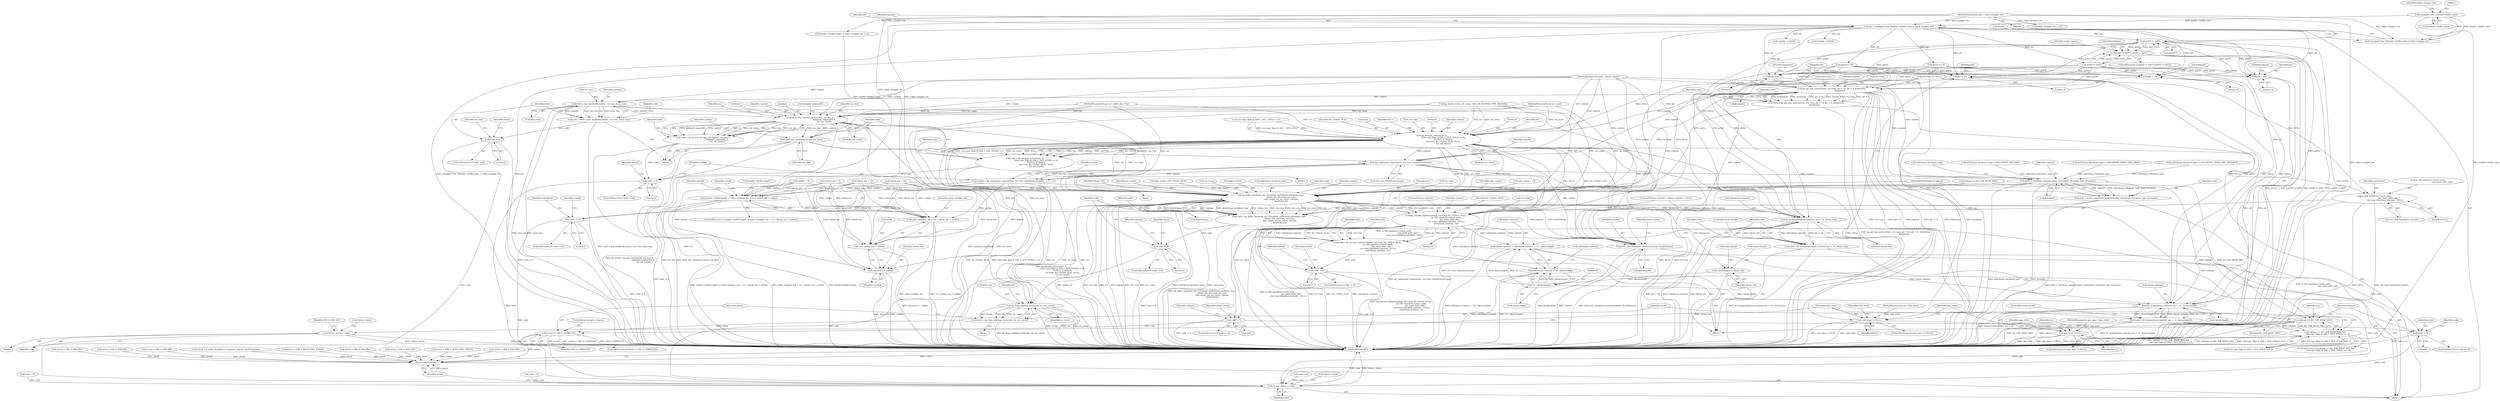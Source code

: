 digraph "0_krb5_e6ae703ae597d798e310368d52b8f38ee11c6a73_0@array" {
"1000271" [label="(Call,ptr[5] != 0xFF)"];
"1000229" [label="(Call,ptr = (unsigned char *)header->buffer.value + token_wrapper_len)"];
"1000232" [label="(Call,(unsigned char *)header->buffer.value)"];
"1000115" [label="(MethodParameterIn,size_t token_wrapper_len)"];
"1000265" [label="(Call,ptr[4] != 0xFF || ptr[5] != 0xFF)"];
"1000403" [label="(Call,kg_get_seq_num(context, ctx->seq, ptr + 14, ptr + 6, &direction,\n                          &seqnum))"];
"1000401" [label="(Call,code = kg_get_seq_num(context, ctx->seq, ptr + 14, ptr + 6, &direction,\n                          &seqnum))"];
"1000419" [label="(Call,code != 0)"];
"1000423" [label="(Call,*minor_status = code)"];
"1000848" [label="(Call,*minor_status = code)"];
"1000454" [label="(Call,krb5_k_key_keyblock(context, ctx->enc, &enc_key))"];
"1000452" [label="(Call,code = krb5_k_key_keyblock(context, ctx->enc, &enc_key))"];
"1000462" [label="(Call,code != 0)"];
"1000498" [label="(Call,kg_arcfour_docrypt_iov(context, enc_key, 0,\n                                              &bigend_seqnum[0], 4,\n                                              iov, iov_count))"];
"1000496" [label="(Call,code = kg_arcfour_docrypt_iov(context, enc_key, 0,\n                                              &bigend_seqnum[0], 4,\n                                              iov, iov_count))"];
"1000536" [label="(Call,code != 0)"];
"1000509" [label="(Call,krb5_free_keyblock(context, enc_key))"];
"1000546" [label="(Call,kg_confounder_size(context, ctx->enc->keyblock.enctype))"];
"1000544" [label="(Call,conflen = kg_confounder_size(context, ctx->enc->keyblock.enctype))"];
"1000556" [label="(Call,header->buffer.length != token_wrapper_len + 14 + cksum_len + conflen)"];
"1000562" [label="(Call,token_wrapper_len + 14 + cksum_len + conflen)"];
"1000564" [label="(Call,14 + cksum_len + conflen)"];
"1000566" [label="(Call,cksum_len + conflen)"];
"1000605" [label="(Call,krb5_c_checksum_length(context, md5cksum.checksum_type, &sumlen))"];
"1000603" [label="(Call,code = krb5_c_checksum_length(context, md5cksum.checksum_type, &sumlen))"];
"1000613" [label="(Call,code != 0)"];
"1000628" [label="(Call,kg_make_checksum_iov_v1(context, md5cksum.checksum_type,\n                                   cksum_len, ctx->seq, ctx->enc,\n                                   sign_usage, iov, iov_count, toktype,\n                                   &md5cksum))"];
"1000626" [label="(Call,code = kg_make_checksum_iov_v1(context, md5cksum.checksum_type,\n                                   cksum_len, ctx->seq, ctx->enc,\n                                   sign_usage, iov, iov_count, toktype,\n                                   &md5cksum))"];
"1000647" [label="(Call,code != 0)"];
"1000662" [label="(Call,kg_encrypt_inplace(context, ctx->seq, KG_USAGE_SEAL,\n                                  (g_OID_equal(ctx->mech_used,\n                                               gss_mech_krb5_old) ?\n                                   ctx->seq->keyblock.contents : NULL),\n                                  md5cksum.contents, 16))"];
"1000660" [label="(Call,code = kg_encrypt_inplace(context, ctx->seq, KG_USAGE_SEAL,\n                                  (g_OID_equal(ctx->mech_used,\n                                               gss_mech_krb5_old) ?\n                                   ctx->seq->keyblock.contents : NULL),\n                                  md5cksum.contents, 16))"];
"1000687" [label="(Call,code != 0)"];
"1000700" [label="(Call,cksum.contents = md5cksum.contents + 16 - cksum.length)"];
"1000715" [label="(Call,k5_bcmp(cksum.contents, ptr + 14, cksum.length))"];
"1000713" [label="(Call,code = k5_bcmp(cksum.contents, ptr + 14, cksum.length))"];
"1000749" [label="(Call,code != 0)"];
"1000704" [label="(Call,md5cksum.contents + 16 - cksum.length)"];
"1000844" [label="(Call,krb5_free_checksum_contents(context, &md5cksum))"];
"1000695" [label="(Call,cksum.length = cksum_len)"];
"1000708" [label="(Call,16 - cksum.length)"];
"1000730" [label="(Call,k5_bcmp(md5cksum.contents, ptr + 14, cksum_len))"];
"1000728" [label="(Call,code = k5_bcmp(md5cksum.contents, ptr + 14, cksum_len))"];
"1000762" [label="(Call,toktype == KG_TOK_WRAP_MSG)"];
"1000761" [label="(Call,toktype == KG_TOK_WRAP_MSG &&\n        (ctx->gss_flags & GSS_C_DCE_STYLE) == 0)"];
"1000775" [label="(Call,kg_fixup_padding_iov(&code, iov, iov_count))"];
"1000773" [label="(Call,retval = kg_fixup_padding_iov(&code, iov, iov_count))"];
"1000781" [label="(Call,retval != GSS_S_COMPLETE)"];
"1000852" [label="(Return,return retval;)"];
"1000516" [label="(Call,kg_decrypt_iov(context, 0,\n                                      ((ctx->gss_flags & GSS_C_DCE_STYLE) != 0),\n                                      0 /*EC*/, 0 /*RRC*/,\n                                      ctx->enc, KG_USAGE_SEAL, NULL,\n                                      iov, iov_count))"];
"1000514" [label="(Call,code = kg_decrypt_iov(context, 0,\n                                      ((ctx->gss_flags & GSS_C_DCE_STYLE) != 0),\n                                      0 /*EC*/, 0 /*RRC*/,\n                                      ctx->enc, KG_USAGE_SEAL, NULL,\n                                      iov, iov_count))"];
"1000668" [label="(Call,g_OID_equal(ctx->mech_used,\n                                               gss_mech_krb5_old) ?\n                                   ctx->seq->keyblock.contents : NULL)"];
"1000786" [label="(Call,conf_state != NULL)"];
"1000796" [label="(Call,qop_state != NULL)"];
"1000408" [label="(Call,ptr + 14)"];
"1000411" [label="(Call,ptr + 6)"];
"1000719" [label="(Call,ptr + 14)"];
"1000734" [label="(Call,ptr + 14)"];
"1000528" [label="(Call,ctx->enc)"];
"1000546" [label="(Call,kg_confounder_size(context, ctx->enc->keyblock.enctype))"];
"1000846" [label="(Call,&md5cksum)"];
"1000581" [label="(Call,md5cksum.checksum_type = CKSUMTYPE_RSA_MD5)"];
"1000696" [label="(Call,cksum.length)"];
"1000641" [label="(Identifier,iov)"];
"1000153" [label="(Call,md5cksum.contents = cksum.contents = NULL)"];
"1000756" [label="(Call,retval = GSS_S_BAD_SIG)"];
"1000797" [label="(Identifier,qop_state)"];
"1000612" [label="(ControlStructure,if (code != 0))"];
"1000517" [label="(Identifier,context)"];
"1000533" [label="(Identifier,iov)"];
"1000514" [label="(Call,code = kg_decrypt_iov(context, 0,\n                                      ((ctx->gss_flags & GSS_C_DCE_STYLE) != 0),\n                                      0 /*EC*/, 0 /*RRC*/,\n                                      ctx->enc, KG_USAGE_SEAL, NULL,\n                                      iov, iov_count))"];
"1000845" [label="(Identifier,context)"];
"1000765" [label="(Call,(ctx->gss_flags & GSS_C_DCE_STYLE) == 0)"];
"1000683" [label="(Identifier,md5cksum)"];
"1000519" [label="(Call,(ctx->gss_flags & GSS_C_DCE_STYLE) != 0)"];
"1000807" [label="(Identifier,ctx)"];
"1000409" [label="(Identifier,ptr)"];
"1000510" [label="(Identifier,context)"];
"1000419" [label="(Call,code != 0)"];
"1000768" [label="(Identifier,ctx)"];
"1000265" [label="(Call,ptr[4] != 0xFF || ptr[5] != 0xFF)"];
"1000637" [label="(Call,ctx->enc)"];
"1000795" [label="(ControlStructure,if (qop_state != NULL))"];
"1000851" [label="(Identifier,code)"];
"1000536" [label="(Call,code != 0)"];
"1000373" [label="(Call,cksum_len = 8)"];
"1000697" [label="(Identifier,cksum)"];
"1000844" [label="(Call,krb5_free_checksum_contents(context, &md5cksum))"];
"1000615" [label="(Literal,0)"];
"1000750" [label="(Identifier,code)"];
"1000507" [label="(Identifier,iov)"];
"1000610" [label="(Call,&sumlen)"];
"1000428" [label="(Identifier,GSS_S_BAD_SIG)"];
"1000119" [label="(Block,)"];
"1000740" [label="(Call,code = 0)"];
"1000640" [label="(Identifier,sign_usage)"];
"1000420" [label="(Identifier,code)"];
"1000511" [label="(Identifier,enc_key)"];
"1000445" [label="(Block,)"];
"1000613" [label="(Call,code != 0)"];
"1000527" [label="(Literal,0)"];
"1000497" [label="(Identifier,code)"];
"1000385" [label="(Call,cksum_len = 16)"];
"1000570" [label="(Call,retval = GSS_S_DEFECTIVE_TOKEN)"];
"1000424" [label="(Call,*minor_status)"];
"1000266" [label="(Call,ptr[4] != 0xFF)"];
"1000603" [label="(Call,code = krb5_c_checksum_length(context, md5cksum.checksum_type, &sumlen))"];
"1000699" [label="(Identifier,cksum_len)"];
"1000380" [label="(Call,sign_usage = 15)"];
"1000133" [label="(Call,conflen = 0)"];
"1000633" [label="(Identifier,cksum_len)"];
"1000213" [label="(Call,header->buffer.length < token_wrapper_len + 22)"];
"1000708" [label="(Call,16 - cksum.length)"];
"1000642" [label="(Identifier,iov_count)"];
"1000426" [label="(Identifier,code)"];
"1000853" [label="(Identifier,retval)"];
"1000783" [label="(Identifier,GSS_S_COMPLETE)"];
"1000656" [label="(Identifier,signalg)"];
"1000239" [label="(Identifier,token_wrapper_len)"];
"1000461" [label="(ControlStructure,if (code != 0))"];
"1000555" [label="(ControlStructure,if (header->buffer.length != token_wrapper_len + 14 + cksum_len + conflen))"];
"1000749" [label="(Call,code != 0)"];
"1000567" [label="(Identifier,cksum_len)"];
"1000686" [label="(ControlStructure,if (code != 0))"];
"1000498" [label="(Call,kg_arcfour_docrypt_iov(context, enc_key, 0,\n                                              &bigend_seqnum[0], 4,\n                                              iov, iov_count))"];
"1000141" [label="(Call,sign_usage = KG_USAGE_SIGN)"];
"1000537" [label="(Identifier,code)"];
"1000772" [label="(Block,)"];
"1000651" [label="(Call,retval = GSS_S_FAILURE)"];
"1000779" [label="(Identifier,iov_count)"];
"1000453" [label="(Identifier,code)"];
"1000414" [label="(Call,&direction)"];
"1000219" [label="(Call,token_wrapper_len + 22)"];
"1000463" [label="(Identifier,code)"];
"1000431" [label="(Identifier,toktype)"];
"1000562" [label="(Call,token_wrapper_len + 14 + cksum_len + conflen)"];
"1000710" [label="(Call,cksum.length)"];
"1000626" [label="(Call,code = kg_make_checksum_iov_v1(context, md5cksum.checksum_type,\n                                   cksum_len, ctx->seq, ctx->enc,\n                                   sign_usage, iov, iov_count, toktype,\n                                   &md5cksum))"];
"1000623" [label="(Identifier,md5cksum)"];
"1000430" [label="(Call,toktype == KG_TOK_WRAP_MSG)"];
"1000617" [label="(Call,retval = GSS_S_FAILURE)"];
"1000723" [label="(Identifier,cksum)"];
"1000649" [label="(Literal,0)"];
"1000691" [label="(Call,retval = GSS_S_FAILURE)"];
"1000456" [label="(Call,ctx->enc)"];
"1000784" [label="(ControlStructure,goto cleanup;)"];
"1000762" [label="(Call,toktype == KG_TOK_WRAP_MSG)"];
"1000404" [label="(Identifier,context)"];
"1000422" [label="(Block,)"];
"1000402" [label="(Identifier,code)"];
"1000606" [label="(Identifier,context)"];
"1000540" [label="(Call,retval = GSS_S_FAILURE)"];
"1000544" [label="(Call,conflen = kg_confounder_size(context, ctx->enc->keyblock.enctype))"];
"1000754" [label="(Identifier,code)"];
"1000421" [label="(Literal,0)"];
"1000688" [label="(Identifier,code)"];
"1000565" [label="(Literal,14)"];
"1000833" [label="(Call,retval = g_order_check(&ctx->seqstate, (gssint_uint64)seqnum))"];
"1000674" [label="(Call,ctx->seq->keyblock.contents)"];
"1000415" [label="(Identifier,direction)"];
"1000423" [label="(Call,*minor_status = code)"];
"1000541" [label="(Identifier,retval)"];
"1000830" [label="(Call,code = 0)"];
"1000459" [label="(Call,&enc_key)"];
"1000467" [label="(Identifier,retval)"];
"1000264" [label="(ControlStructure,if (ptr[4] != 0xFF || ptr[5] != 0xFF))"];
"1000548" [label="(Call,ctx->enc->keyblock.enctype)"];
"1000667" [label="(Identifier,KG_USAGE_SEAL)"];
"1000408" [label="(Call,ptr + 14)"];
"1000545" [label="(Identifier,conflen)"];
"1000563" [label="(Identifier,token_wrapper_len)"];
"1000501" [label="(Literal,0)"];
"1000403" [label="(Call,kg_get_seq_num(context, ctx->seq, ptr + 14, ptr + 6, &direction,\n                          &seqnum))"];
"1000646" [label="(ControlStructure,if (code != 0))"];
"1000652" [label="(Identifier,retval)"];
"1000700" [label="(Call,cksum.contents = md5cksum.contents + 16 - cksum.length)"];
"1000416" [label="(Call,&seqnum)"];
"1000761" [label="(Call,toktype == KG_TOK_WRAP_MSG &&\n        (ctx->gss_flags & GSS_C_DCE_STYLE) == 0)"];
"1000531" [label="(Identifier,KG_USAGE_SEAL)"];
"1000662" [label="(Call,kg_encrypt_inplace(context, ctx->seq, KG_USAGE_SEAL,\n                                  (g_OID_equal(ctx->mech_used,\n                                               gss_mech_krb5_old) ?\n                                   ctx->seq->keyblock.contents : NULL),\n                                  md5cksum.contents, 16))"];
"1000425" [label="(Identifier,minor_status)"];
"1000499" [label="(Identifier,context)"];
"1000230" [label="(Identifier,ptr)"];
"1000787" [label="(Identifier,conf_state)"];
"1000605" [label="(Call,krb5_c_checksum_length(context, md5cksum.checksum_type, &sumlen))"];
"1000721" [label="(Literal,14)"];
"1000247" [label="(Call,ptr[1] << 8)"];
"1000634" [label="(Call,ctx->seq)"];
"1000664" [label="(Call,ctx->seq)"];
"1000174" [label="(Call,kg_locate_iov(iov, iov_count, GSS_IOV_BUFFER_TYPE_TRAILER))"];
"1000568" [label="(Identifier,conflen)"];
"1000628" [label="(Call,kg_make_checksum_iov_v1(context, md5cksum.checksum_type,\n                                   cksum_len, ctx->seq, ctx->enc,\n                                   sign_usage, iov, iov_count, toktype,\n                                   &md5cksum))"];
"1000689" [label="(Literal,0)"];
"1000714" [label="(Identifier,code)"];
"1000720" [label="(Identifier,ptr)"];
"1000669" [label="(Call,g_OID_equal(ctx->mech_used,\n                                               gss_mech_krb5_old))"];
"1000496" [label="(Call,code = kg_arcfour_docrypt_iov(context, enc_key, 0,\n                                              &bigend_seqnum[0], 4,\n                                              iov, iov_count))"];
"1000538" [label="(Literal,0)"];
"1000685" [label="(Literal,16)"];
"1000234" [label="(Call,header->buffer.value)"];
"1000850" [label="(Identifier,minor_status)"];
"1000614" [label="(Identifier,code)"];
"1000735" [label="(Identifier,ptr)"];
"1000753" [label="(Call,code = 0)"];
"1000774" [label="(Identifier,retval)"];
"1000534" [label="(Identifier,iov_count)"];
"1000595" [label="(Call,md5cksum.checksum_type = CKSUMTYPE_HMAC_SHA1_DES3)"];
"1000786" [label="(Call,conf_state != NULL)"];
"1000412" [label="(Identifier,ptr)"];
"1000532" [label="(Identifier,NULL)"];
"1000279" [label="(Identifier,minor_status)"];
"1000722" [label="(Call,cksum.length)"];
"1000782" [label="(Identifier,retval)"];
"1000854" [label="(MethodReturn,RET)"];
"1000715" [label="(Call,k5_bcmp(cksum.contents, ptr + 14, cksum.length))"];
"1000557" [label="(Call,header->buffer.length)"];
"1000629" [label="(Identifier,context)"];
"1000433" [label="(Block,)"];
"1000513" [label="(Block,)"];
"1000695" [label="(Call,cksum.length = cksum_len)"];
"1000241" [label="(Identifier,signalg)"];
"1000454" [label="(Call,krb5_k_key_keyblock(context, ctx->enc, &enc_key))"];
"1000410" [label="(Literal,14)"];
"1000240" [label="(Call,signalg  = ptr[0])"];
"1000738" [label="(ControlStructure,break;)"];
"1000401" [label="(Call,code = kg_get_seq_num(context, ctx->seq, ptr + 14, ptr + 6, &direction,\n                          &seqnum))"];
"1000405" [label="(Call,ctx->seq)"];
"1000110" [label="(MethodParameterIn,krb5_context context)"];
"1000791" [label="(Identifier,conf_state)"];
"1000588" [label="(Call,md5cksum.checksum_type = CKSUMTYPE_HMAC_MD5_ARCFOUR)"];
"1000764" [label="(Identifier,KG_TOK_WRAP_MSG)"];
"1000607" [label="(Call,md5cksum.checksum_type)"];
"1000113" [label="(MethodParameterIn,gss_iov_buffer_desc *iov)"];
"1000231" [label="(Call,(unsigned char *)header->buffer.value + token_wrapper_len)"];
"1000117" [label="(MethodParameterIn,gss_qop_t *qop_state)"];
"1000508" [label="(Identifier,iov_count)"];
"1000630" [label="(Call,md5cksum.checksum_type)"];
"1000455" [label="(Identifier,context)"];
"1000849" [label="(Call,*minor_status)"];
"1000115" [label="(MethodParameterIn,size_t token_wrapper_len)"];
"1000682" [label="(Call,md5cksum.contents)"];
"1000473" [label="(Identifier,enc_key)"];
"1000725" [label="(ControlStructure,break;)"];
"1000663" [label="(Identifier,context)"];
"1000566" [label="(Call,cksum_len + conflen)"];
"1000575" [label="(Identifier,signalg)"];
"1000526" [label="(Literal,0)"];
"1000748" [label="(ControlStructure,if (code != 0))"];
"1000713" [label="(Call,code = k5_bcmp(cksum.contents, ptr + 14, cksum.length))"];
"1000418" [label="(ControlStructure,if (code != 0))"];
"1000692" [label="(Identifier,retval)"];
"1000547" [label="(Identifier,context)"];
"1000729" [label="(Identifier,code)"];
"1000232" [label="(Call,(unsigned char *)header->buffer.value)"];
"1000660" [label="(Call,code = kg_encrypt_inplace(context, ctx->seq, KG_USAGE_SEAL,\n                                  (g_OID_equal(ctx->mech_used,\n                                               gss_mech_krb5_old) ?\n                                   ctx->seq->keyblock.contents : NULL),\n                                  md5cksum.contents, 16))"];
"1000730" [label="(Call,k5_bcmp(md5cksum.contents, ptr + 14, cksum_len))"];
"1000781" [label="(Call,retval != GSS_S_COMPLETE)"];
"1000763" [label="(Identifier,toktype)"];
"1000556" [label="(Call,header->buffer.length != token_wrapper_len + 14 + cksum_len + conflen)"];
"1000743" [label="(Call,retval = GSS_S_DEFECTIVE_TOKEN)"];
"1000535" [label="(ControlStructure,if (code != 0))"];
"1000701" [label="(Call,cksum.contents)"];
"1000275" [label="(Literal,0xFF)"];
"1000681" [label="(Identifier,NULL)"];
"1000229" [label="(Call,ptr = (unsigned char *)header->buffer.value + token_wrapper_len)"];
"1000506" [label="(Literal,4)"];
"1000286" [label="(Identifier,toktype)"];
"1000413" [label="(Literal,6)"];
"1000559" [label="(Identifier,header)"];
"1000716" [label="(Call,cksum.contents)"];
"1000627" [label="(Identifier,code)"];
"1000618" [label="(Identifier,retval)"];
"1000760" [label="(ControlStructure,if (toktype == KG_TOK_WRAP_MSG &&\n        (ctx->gss_flags & GSS_C_DCE_STYLE) == 0))"];
"1000773" [label="(Call,retval = kg_fixup_padding_iov(&code, iov, iov_count))"];
"1000657" [label="(Block,)"];
"1000798" [label="(Identifier,NULL)"];
"1000776" [label="(Call,&code)"];
"1000734" [label="(Call,ptr + 14)"];
"1000516" [label="(Call,kg_decrypt_iov(context, 0,\n                                      ((ctx->gss_flags & GSS_C_DCE_STYLE) != 0),\n                                      0 /*EC*/, 0 /*RRC*/,\n                                      ctx->enc, KG_USAGE_SEAL, NULL,\n                                      iov, iov_count))"];
"1000272" [label="(Call,ptr[5])"];
"1000271" [label="(Call,ptr[5] != 0xFF)"];
"1000462" [label="(Call,code != 0)"];
"1000647" [label="(Call,code != 0)"];
"1000114" [label="(MethodParameterIn,int iov_count)"];
"1000644" [label="(Call,&md5cksum)"];
"1000390" [label="(Call,cksum_len = 20)"];
"1000702" [label="(Identifier,cksum)"];
"1000796" [label="(Call,qop_state != NULL)"];
"1000852" [label="(Return,return retval;)"];
"1000719" [label="(Call,ptr + 14)"];
"1000200" [label="(Call,ctx->seq == NULL)"];
"1000643" [label="(Identifier,toktype)"];
"1000737" [label="(Identifier,cksum_len)"];
"1000661" [label="(Identifier,code)"];
"1000731" [label="(Call,md5cksum.contents)"];
"1000736" [label="(Literal,14)"];
"1000464" [label="(Literal,0)"];
"1000778" [label="(Identifier,iov)"];
"1000785" [label="(ControlStructure,if (conf_state != NULL))"];
"1000751" [label="(Literal,0)"];
"1000775" [label="(Call,kg_fixup_padding_iov(&code, iov, iov_count))"];
"1000704" [label="(Call,md5cksum.contents + 16 - cksum.length)"];
"1000466" [label="(Call,retval = GSS_S_FAILURE)"];
"1000705" [label="(Call,md5cksum.contents)"];
"1000502" [label="(Call,&bigend_seqnum[0])"];
"1000259" [label="(Call,ptr[3] << 8)"];
"1000411" [label="(Call,ptr + 6)"];
"1000452" [label="(Call,code = krb5_k_key_keyblock(context, ctx->enc, &enc_key))"];
"1000252" [label="(Call,sealalg  = ptr[2])"];
"1000728" [label="(Call,code = k5_bcmp(md5cksum.contents, ptr + 14, cksum_len))"];
"1000668" [label="(Call,g_OID_equal(ctx->mech_used,\n                                               gss_mech_krb5_old) ?\n                                   ctx->seq->keyblock.contents : NULL)"];
"1000709" [label="(Literal,16)"];
"1000518" [label="(Literal,0)"];
"1000509" [label="(Call,krb5_free_keyblock(context, enc_key))"];
"1000848" [label="(Call,*minor_status = code)"];
"1000648" [label="(Identifier,code)"];
"1000788" [label="(Identifier,NULL)"];
"1000604" [label="(Identifier,code)"];
"1000564" [label="(Call,14 + cksum_len + conflen)"];
"1000116" [label="(MethodParameterIn,int *conf_state)"];
"1000687" [label="(Call,code != 0)"];
"1000515" [label="(Identifier,code)"];
"1000801" [label="(Identifier,qop_state)"];
"1000571" [label="(Identifier,retval)"];
"1000500" [label="(Identifier,enc_key)"];
"1000118" [label="(MethodParameterIn,int toktype)"];
"1000780" [label="(ControlStructure,if (retval != GSS_S_COMPLETE))"];
"1000271" -> "1000265"  [label="AST: "];
"1000271" -> "1000275"  [label="CFG: "];
"1000272" -> "1000271"  [label="AST: "];
"1000275" -> "1000271"  [label="AST: "];
"1000265" -> "1000271"  [label="CFG: "];
"1000271" -> "1000854"  [label="DDG: ptr[5]"];
"1000271" -> "1000265"  [label="DDG: ptr[5]"];
"1000271" -> "1000265"  [label="DDG: 0xFF"];
"1000229" -> "1000271"  [label="DDG: ptr"];
"1000271" -> "1000403"  [label="DDG: ptr[5]"];
"1000271" -> "1000408"  [label="DDG: ptr[5]"];
"1000271" -> "1000411"  [label="DDG: ptr[5]"];
"1000271" -> "1000715"  [label="DDG: ptr[5]"];
"1000271" -> "1000719"  [label="DDG: ptr[5]"];
"1000271" -> "1000730"  [label="DDG: ptr[5]"];
"1000271" -> "1000734"  [label="DDG: ptr[5]"];
"1000229" -> "1000119"  [label="AST: "];
"1000229" -> "1000231"  [label="CFG: "];
"1000230" -> "1000229"  [label="AST: "];
"1000231" -> "1000229"  [label="AST: "];
"1000241" -> "1000229"  [label="CFG: "];
"1000229" -> "1000854"  [label="DDG: (unsigned char *)header->buffer.value + token_wrapper_len"];
"1000229" -> "1000854"  [label="DDG: ptr"];
"1000232" -> "1000229"  [label="DDG: header->buffer.value"];
"1000115" -> "1000229"  [label="DDG: token_wrapper_len"];
"1000229" -> "1000240"  [label="DDG: ptr"];
"1000229" -> "1000247"  [label="DDG: ptr"];
"1000229" -> "1000252"  [label="DDG: ptr"];
"1000229" -> "1000259"  [label="DDG: ptr"];
"1000229" -> "1000266"  [label="DDG: ptr"];
"1000229" -> "1000403"  [label="DDG: ptr"];
"1000229" -> "1000408"  [label="DDG: ptr"];
"1000229" -> "1000411"  [label="DDG: ptr"];
"1000229" -> "1000715"  [label="DDG: ptr"];
"1000229" -> "1000719"  [label="DDG: ptr"];
"1000229" -> "1000730"  [label="DDG: ptr"];
"1000229" -> "1000734"  [label="DDG: ptr"];
"1000232" -> "1000231"  [label="AST: "];
"1000232" -> "1000234"  [label="CFG: "];
"1000233" -> "1000232"  [label="AST: "];
"1000234" -> "1000232"  [label="AST: "];
"1000239" -> "1000232"  [label="CFG: "];
"1000232" -> "1000854"  [label="DDG: header->buffer.value"];
"1000232" -> "1000231"  [label="DDG: header->buffer.value"];
"1000115" -> "1000109"  [label="AST: "];
"1000115" -> "1000854"  [label="DDG: token_wrapper_len"];
"1000115" -> "1000213"  [label="DDG: token_wrapper_len"];
"1000115" -> "1000219"  [label="DDG: token_wrapper_len"];
"1000115" -> "1000231"  [label="DDG: token_wrapper_len"];
"1000115" -> "1000556"  [label="DDG: token_wrapper_len"];
"1000115" -> "1000562"  [label="DDG: token_wrapper_len"];
"1000265" -> "1000264"  [label="AST: "];
"1000265" -> "1000266"  [label="CFG: "];
"1000266" -> "1000265"  [label="AST: "];
"1000279" -> "1000265"  [label="CFG: "];
"1000286" -> "1000265"  [label="CFG: "];
"1000265" -> "1000854"  [label="DDG: ptr[4] != 0xFF || ptr[5] != 0xFF"];
"1000265" -> "1000854"  [label="DDG: ptr[4] != 0xFF"];
"1000265" -> "1000854"  [label="DDG: ptr[5] != 0xFF"];
"1000266" -> "1000265"  [label="DDG: ptr[4]"];
"1000266" -> "1000265"  [label="DDG: 0xFF"];
"1000403" -> "1000401"  [label="AST: "];
"1000403" -> "1000416"  [label="CFG: "];
"1000404" -> "1000403"  [label="AST: "];
"1000405" -> "1000403"  [label="AST: "];
"1000408" -> "1000403"  [label="AST: "];
"1000411" -> "1000403"  [label="AST: "];
"1000414" -> "1000403"  [label="AST: "];
"1000416" -> "1000403"  [label="AST: "];
"1000401" -> "1000403"  [label="CFG: "];
"1000403" -> "1000854"  [label="DDG: ctx->seq"];
"1000403" -> "1000854"  [label="DDG: ptr + 6"];
"1000403" -> "1000854"  [label="DDG: context"];
"1000403" -> "1000854"  [label="DDG: ptr + 14"];
"1000403" -> "1000854"  [label="DDG: &direction"];
"1000403" -> "1000854"  [label="DDG: &seqnum"];
"1000403" -> "1000401"  [label="DDG: &direction"];
"1000403" -> "1000401"  [label="DDG: &seqnum"];
"1000403" -> "1000401"  [label="DDG: ptr + 14"];
"1000403" -> "1000401"  [label="DDG: context"];
"1000403" -> "1000401"  [label="DDG: ctx->seq"];
"1000403" -> "1000401"  [label="DDG: ptr + 6"];
"1000110" -> "1000403"  [label="DDG: context"];
"1000200" -> "1000403"  [label="DDG: ctx->seq"];
"1000247" -> "1000403"  [label="DDG: ptr[1]"];
"1000259" -> "1000403"  [label="DDG: ptr[3]"];
"1000266" -> "1000403"  [label="DDG: ptr[4]"];
"1000403" -> "1000454"  [label="DDG: context"];
"1000403" -> "1000516"  [label="DDG: context"];
"1000403" -> "1000546"  [label="DDG: context"];
"1000403" -> "1000605"  [label="DDG: context"];
"1000403" -> "1000628"  [label="DDG: ctx->seq"];
"1000403" -> "1000844"  [label="DDG: context"];
"1000401" -> "1000119"  [label="AST: "];
"1000402" -> "1000401"  [label="AST: "];
"1000420" -> "1000401"  [label="CFG: "];
"1000401" -> "1000854"  [label="DDG: kg_get_seq_num(context, ctx->seq, ptr + 14, ptr + 6, &direction,\n                          &seqnum)"];
"1000401" -> "1000419"  [label="DDG: code"];
"1000419" -> "1000418"  [label="AST: "];
"1000419" -> "1000421"  [label="CFG: "];
"1000420" -> "1000419"  [label="AST: "];
"1000421" -> "1000419"  [label="AST: "];
"1000425" -> "1000419"  [label="CFG: "];
"1000431" -> "1000419"  [label="CFG: "];
"1000419" -> "1000854"  [label="DDG: code != 0"];
"1000419" -> "1000423"  [label="DDG: code"];
"1000419" -> "1000848"  [label="DDG: code"];
"1000423" -> "1000422"  [label="AST: "];
"1000423" -> "1000426"  [label="CFG: "];
"1000424" -> "1000423"  [label="AST: "];
"1000426" -> "1000423"  [label="AST: "];
"1000428" -> "1000423"  [label="CFG: "];
"1000423" -> "1000854"  [label="DDG: code"];
"1000423" -> "1000854"  [label="DDG: *minor_status"];
"1000848" -> "1000119"  [label="AST: "];
"1000848" -> "1000851"  [label="CFG: "];
"1000849" -> "1000848"  [label="AST: "];
"1000851" -> "1000848"  [label="AST: "];
"1000853" -> "1000848"  [label="CFG: "];
"1000848" -> "1000854"  [label="DDG: code"];
"1000848" -> "1000854"  [label="DDG: *minor_status"];
"1000613" -> "1000848"  [label="DDG: code"];
"1000753" -> "1000848"  [label="DDG: code"];
"1000462" -> "1000848"  [label="DDG: code"];
"1000749" -> "1000848"  [label="DDG: code"];
"1000647" -> "1000848"  [label="DDG: code"];
"1000740" -> "1000848"  [label="DDG: code"];
"1000687" -> "1000848"  [label="DDG: code"];
"1000536" -> "1000848"  [label="DDG: code"];
"1000830" -> "1000848"  [label="DDG: code"];
"1000454" -> "1000452"  [label="AST: "];
"1000454" -> "1000459"  [label="CFG: "];
"1000455" -> "1000454"  [label="AST: "];
"1000456" -> "1000454"  [label="AST: "];
"1000459" -> "1000454"  [label="AST: "];
"1000452" -> "1000454"  [label="CFG: "];
"1000454" -> "1000854"  [label="DDG: &enc_key"];
"1000454" -> "1000854"  [label="DDG: ctx->enc"];
"1000454" -> "1000452"  [label="DDG: context"];
"1000454" -> "1000452"  [label="DDG: ctx->enc"];
"1000454" -> "1000452"  [label="DDG: &enc_key"];
"1000110" -> "1000454"  [label="DDG: context"];
"1000454" -> "1000498"  [label="DDG: context"];
"1000454" -> "1000628"  [label="DDG: ctx->enc"];
"1000454" -> "1000844"  [label="DDG: context"];
"1000452" -> "1000445"  [label="AST: "];
"1000453" -> "1000452"  [label="AST: "];
"1000463" -> "1000452"  [label="CFG: "];
"1000452" -> "1000854"  [label="DDG: krb5_k_key_keyblock(context, ctx->enc, &enc_key)"];
"1000452" -> "1000462"  [label="DDG: code"];
"1000462" -> "1000461"  [label="AST: "];
"1000462" -> "1000464"  [label="CFG: "];
"1000463" -> "1000462"  [label="AST: "];
"1000464" -> "1000462"  [label="AST: "];
"1000467" -> "1000462"  [label="CFG: "];
"1000473" -> "1000462"  [label="CFG: "];
"1000462" -> "1000854"  [label="DDG: code != 0"];
"1000498" -> "1000496"  [label="AST: "];
"1000498" -> "1000508"  [label="CFG: "];
"1000499" -> "1000498"  [label="AST: "];
"1000500" -> "1000498"  [label="AST: "];
"1000501" -> "1000498"  [label="AST: "];
"1000502" -> "1000498"  [label="AST: "];
"1000506" -> "1000498"  [label="AST: "];
"1000507" -> "1000498"  [label="AST: "];
"1000508" -> "1000498"  [label="AST: "];
"1000496" -> "1000498"  [label="CFG: "];
"1000498" -> "1000854"  [label="DDG: iov"];
"1000498" -> "1000854"  [label="DDG: &bigend_seqnum[0]"];
"1000498" -> "1000854"  [label="DDG: iov_count"];
"1000498" -> "1000496"  [label="DDG: &bigend_seqnum[0]"];
"1000498" -> "1000496"  [label="DDG: context"];
"1000498" -> "1000496"  [label="DDG: 4"];
"1000498" -> "1000496"  [label="DDG: iov_count"];
"1000498" -> "1000496"  [label="DDG: 0"];
"1000498" -> "1000496"  [label="DDG: iov"];
"1000498" -> "1000496"  [label="DDG: enc_key"];
"1000110" -> "1000498"  [label="DDG: context"];
"1000174" -> "1000498"  [label="DDG: iov"];
"1000174" -> "1000498"  [label="DDG: iov_count"];
"1000113" -> "1000498"  [label="DDG: iov"];
"1000114" -> "1000498"  [label="DDG: iov_count"];
"1000498" -> "1000509"  [label="DDG: context"];
"1000498" -> "1000509"  [label="DDG: enc_key"];
"1000498" -> "1000628"  [label="DDG: iov"];
"1000498" -> "1000628"  [label="DDG: iov_count"];
"1000496" -> "1000445"  [label="AST: "];
"1000497" -> "1000496"  [label="AST: "];
"1000510" -> "1000496"  [label="CFG: "];
"1000496" -> "1000854"  [label="DDG: kg_arcfour_docrypt_iov(context, enc_key, 0,\n                                              &bigend_seqnum[0], 4,\n                                              iov, iov_count)"];
"1000496" -> "1000536"  [label="DDG: code"];
"1000536" -> "1000535"  [label="AST: "];
"1000536" -> "1000538"  [label="CFG: "];
"1000537" -> "1000536"  [label="AST: "];
"1000538" -> "1000536"  [label="AST: "];
"1000541" -> "1000536"  [label="CFG: "];
"1000545" -> "1000536"  [label="CFG: "];
"1000536" -> "1000854"  [label="DDG: code != 0"];
"1000514" -> "1000536"  [label="DDG: code"];
"1000509" -> "1000445"  [label="AST: "];
"1000509" -> "1000511"  [label="CFG: "];
"1000510" -> "1000509"  [label="AST: "];
"1000511" -> "1000509"  [label="AST: "];
"1000537" -> "1000509"  [label="CFG: "];
"1000509" -> "1000854"  [label="DDG: krb5_free_keyblock(context, enc_key)"];
"1000509" -> "1000854"  [label="DDG: enc_key"];
"1000110" -> "1000509"  [label="DDG: context"];
"1000509" -> "1000546"  [label="DDG: context"];
"1000509" -> "1000844"  [label="DDG: context"];
"1000546" -> "1000544"  [label="AST: "];
"1000546" -> "1000548"  [label="CFG: "];
"1000547" -> "1000546"  [label="AST: "];
"1000548" -> "1000546"  [label="AST: "];
"1000544" -> "1000546"  [label="CFG: "];
"1000546" -> "1000854"  [label="DDG: ctx->enc->keyblock.enctype"];
"1000546" -> "1000544"  [label="DDG: context"];
"1000546" -> "1000544"  [label="DDG: ctx->enc->keyblock.enctype"];
"1000516" -> "1000546"  [label="DDG: context"];
"1000110" -> "1000546"  [label="DDG: context"];
"1000546" -> "1000605"  [label="DDG: context"];
"1000546" -> "1000844"  [label="DDG: context"];
"1000544" -> "1000433"  [label="AST: "];
"1000545" -> "1000544"  [label="AST: "];
"1000559" -> "1000544"  [label="CFG: "];
"1000544" -> "1000854"  [label="DDG: kg_confounder_size(context, ctx->enc->keyblock.enctype)"];
"1000544" -> "1000556"  [label="DDG: conflen"];
"1000544" -> "1000562"  [label="DDG: conflen"];
"1000544" -> "1000564"  [label="DDG: conflen"];
"1000544" -> "1000566"  [label="DDG: conflen"];
"1000556" -> "1000555"  [label="AST: "];
"1000556" -> "1000562"  [label="CFG: "];
"1000557" -> "1000556"  [label="AST: "];
"1000562" -> "1000556"  [label="AST: "];
"1000571" -> "1000556"  [label="CFG: "];
"1000575" -> "1000556"  [label="CFG: "];
"1000556" -> "1000854"  [label="DDG: token_wrapper_len + 14 + cksum_len + conflen"];
"1000556" -> "1000854"  [label="DDG: header->buffer.length"];
"1000556" -> "1000854"  [label="DDG: header->buffer.length != token_wrapper_len + 14 + cksum_len + conflen"];
"1000213" -> "1000556"  [label="DDG: header->buffer.length"];
"1000390" -> "1000556"  [label="DDG: cksum_len"];
"1000385" -> "1000556"  [label="DDG: cksum_len"];
"1000373" -> "1000556"  [label="DDG: cksum_len"];
"1000133" -> "1000556"  [label="DDG: conflen"];
"1000562" -> "1000564"  [label="CFG: "];
"1000563" -> "1000562"  [label="AST: "];
"1000564" -> "1000562"  [label="AST: "];
"1000562" -> "1000854"  [label="DDG: token_wrapper_len"];
"1000562" -> "1000854"  [label="DDG: 14 + cksum_len + conflen"];
"1000390" -> "1000562"  [label="DDG: cksum_len"];
"1000385" -> "1000562"  [label="DDG: cksum_len"];
"1000373" -> "1000562"  [label="DDG: cksum_len"];
"1000133" -> "1000562"  [label="DDG: conflen"];
"1000564" -> "1000566"  [label="CFG: "];
"1000565" -> "1000564"  [label="AST: "];
"1000566" -> "1000564"  [label="AST: "];
"1000564" -> "1000854"  [label="DDG: cksum_len + conflen"];
"1000390" -> "1000564"  [label="DDG: cksum_len"];
"1000385" -> "1000564"  [label="DDG: cksum_len"];
"1000373" -> "1000564"  [label="DDG: cksum_len"];
"1000133" -> "1000564"  [label="DDG: conflen"];
"1000566" -> "1000568"  [label="CFG: "];
"1000567" -> "1000566"  [label="AST: "];
"1000568" -> "1000566"  [label="AST: "];
"1000566" -> "1000854"  [label="DDG: conflen"];
"1000566" -> "1000854"  [label="DDG: cksum_len"];
"1000390" -> "1000566"  [label="DDG: cksum_len"];
"1000385" -> "1000566"  [label="DDG: cksum_len"];
"1000373" -> "1000566"  [label="DDG: cksum_len"];
"1000133" -> "1000566"  [label="DDG: conflen"];
"1000605" -> "1000603"  [label="AST: "];
"1000605" -> "1000610"  [label="CFG: "];
"1000606" -> "1000605"  [label="AST: "];
"1000607" -> "1000605"  [label="AST: "];
"1000610" -> "1000605"  [label="AST: "];
"1000603" -> "1000605"  [label="CFG: "];
"1000605" -> "1000854"  [label="DDG: md5cksum.checksum_type"];
"1000605" -> "1000854"  [label="DDG: &sumlen"];
"1000605" -> "1000603"  [label="DDG: context"];
"1000605" -> "1000603"  [label="DDG: md5cksum.checksum_type"];
"1000605" -> "1000603"  [label="DDG: &sumlen"];
"1000110" -> "1000605"  [label="DDG: context"];
"1000588" -> "1000605"  [label="DDG: md5cksum.checksum_type"];
"1000595" -> "1000605"  [label="DDG: md5cksum.checksum_type"];
"1000581" -> "1000605"  [label="DDG: md5cksum.checksum_type"];
"1000605" -> "1000628"  [label="DDG: context"];
"1000605" -> "1000628"  [label="DDG: md5cksum.checksum_type"];
"1000605" -> "1000844"  [label="DDG: context"];
"1000603" -> "1000119"  [label="AST: "];
"1000604" -> "1000603"  [label="AST: "];
"1000614" -> "1000603"  [label="CFG: "];
"1000603" -> "1000854"  [label="DDG: krb5_c_checksum_length(context, md5cksum.checksum_type, &sumlen)"];
"1000603" -> "1000613"  [label="DDG: code"];
"1000613" -> "1000612"  [label="AST: "];
"1000613" -> "1000615"  [label="CFG: "];
"1000614" -> "1000613"  [label="AST: "];
"1000615" -> "1000613"  [label="AST: "];
"1000618" -> "1000613"  [label="CFG: "];
"1000623" -> "1000613"  [label="CFG: "];
"1000613" -> "1000854"  [label="DDG: code != 0"];
"1000628" -> "1000626"  [label="AST: "];
"1000628" -> "1000644"  [label="CFG: "];
"1000629" -> "1000628"  [label="AST: "];
"1000630" -> "1000628"  [label="AST: "];
"1000633" -> "1000628"  [label="AST: "];
"1000634" -> "1000628"  [label="AST: "];
"1000637" -> "1000628"  [label="AST: "];
"1000640" -> "1000628"  [label="AST: "];
"1000641" -> "1000628"  [label="AST: "];
"1000642" -> "1000628"  [label="AST: "];
"1000643" -> "1000628"  [label="AST: "];
"1000644" -> "1000628"  [label="AST: "];
"1000626" -> "1000628"  [label="CFG: "];
"1000628" -> "1000854"  [label="DDG: toktype"];
"1000628" -> "1000854"  [label="DDG: md5cksum.checksum_type"];
"1000628" -> "1000854"  [label="DDG: iov"];
"1000628" -> "1000854"  [label="DDG: sign_usage"];
"1000628" -> "1000854"  [label="DDG: cksum_len"];
"1000628" -> "1000854"  [label="DDG: ctx->enc"];
"1000628" -> "1000854"  [label="DDG: ctx->seq"];
"1000628" -> "1000854"  [label="DDG: iov_count"];
"1000628" -> "1000626"  [label="DDG: toktype"];
"1000628" -> "1000626"  [label="DDG: md5cksum.checksum_type"];
"1000628" -> "1000626"  [label="DDG: cksum_len"];
"1000628" -> "1000626"  [label="DDG: ctx->enc"];
"1000628" -> "1000626"  [label="DDG: ctx->seq"];
"1000628" -> "1000626"  [label="DDG: iov_count"];
"1000628" -> "1000626"  [label="DDG: iov"];
"1000628" -> "1000626"  [label="DDG: sign_usage"];
"1000628" -> "1000626"  [label="DDG: context"];
"1000628" -> "1000626"  [label="DDG: &md5cksum"];
"1000110" -> "1000628"  [label="DDG: context"];
"1000390" -> "1000628"  [label="DDG: cksum_len"];
"1000385" -> "1000628"  [label="DDG: cksum_len"];
"1000373" -> "1000628"  [label="DDG: cksum_len"];
"1000516" -> "1000628"  [label="DDG: ctx->enc"];
"1000516" -> "1000628"  [label="DDG: iov"];
"1000516" -> "1000628"  [label="DDG: iov_count"];
"1000141" -> "1000628"  [label="DDG: sign_usage"];
"1000380" -> "1000628"  [label="DDG: sign_usage"];
"1000174" -> "1000628"  [label="DDG: iov"];
"1000174" -> "1000628"  [label="DDG: iov_count"];
"1000113" -> "1000628"  [label="DDG: iov"];
"1000114" -> "1000628"  [label="DDG: iov_count"];
"1000430" -> "1000628"  [label="DDG: toktype"];
"1000118" -> "1000628"  [label="DDG: toktype"];
"1000628" -> "1000662"  [label="DDG: context"];
"1000628" -> "1000662"  [label="DDG: ctx->seq"];
"1000628" -> "1000695"  [label="DDG: cksum_len"];
"1000628" -> "1000730"  [label="DDG: cksum_len"];
"1000628" -> "1000762"  [label="DDG: toktype"];
"1000628" -> "1000775"  [label="DDG: iov"];
"1000628" -> "1000775"  [label="DDG: iov_count"];
"1000628" -> "1000844"  [label="DDG: context"];
"1000628" -> "1000844"  [label="DDG: &md5cksum"];
"1000626" -> "1000119"  [label="AST: "];
"1000627" -> "1000626"  [label="AST: "];
"1000648" -> "1000626"  [label="CFG: "];
"1000626" -> "1000854"  [label="DDG: kg_make_checksum_iov_v1(context, md5cksum.checksum_type,\n                                   cksum_len, ctx->seq, ctx->enc,\n                                   sign_usage, iov, iov_count, toktype,\n                                   &md5cksum)"];
"1000626" -> "1000647"  [label="DDG: code"];
"1000647" -> "1000646"  [label="AST: "];
"1000647" -> "1000649"  [label="CFG: "];
"1000648" -> "1000647"  [label="AST: "];
"1000649" -> "1000647"  [label="AST: "];
"1000652" -> "1000647"  [label="CFG: "];
"1000656" -> "1000647"  [label="CFG: "];
"1000647" -> "1000854"  [label="DDG: code != 0"];
"1000662" -> "1000660"  [label="AST: "];
"1000662" -> "1000685"  [label="CFG: "];
"1000663" -> "1000662"  [label="AST: "];
"1000664" -> "1000662"  [label="AST: "];
"1000667" -> "1000662"  [label="AST: "];
"1000668" -> "1000662"  [label="AST: "];
"1000682" -> "1000662"  [label="AST: "];
"1000685" -> "1000662"  [label="AST: "];
"1000660" -> "1000662"  [label="CFG: "];
"1000662" -> "1000854"  [label="DDG: md5cksum.contents"];
"1000662" -> "1000854"  [label="DDG: g_OID_equal(ctx->mech_used,\n                                               gss_mech_krb5_old) ?\n                                   ctx->seq->keyblock.contents : NULL"];
"1000662" -> "1000854"  [label="DDG: ctx->seq"];
"1000662" -> "1000854"  [label="DDG: KG_USAGE_SEAL"];
"1000662" -> "1000660"  [label="DDG: ctx->seq"];
"1000662" -> "1000660"  [label="DDG: g_OID_equal(ctx->mech_used,\n                                               gss_mech_krb5_old) ?\n                                   ctx->seq->keyblock.contents : NULL"];
"1000662" -> "1000660"  [label="DDG: 16"];
"1000662" -> "1000660"  [label="DDG: context"];
"1000662" -> "1000660"  [label="DDG: md5cksum.contents"];
"1000662" -> "1000660"  [label="DDG: KG_USAGE_SEAL"];
"1000110" -> "1000662"  [label="DDG: context"];
"1000516" -> "1000662"  [label="DDG: KG_USAGE_SEAL"];
"1000516" -> "1000662"  [label="DDG: NULL"];
"1000200" -> "1000662"  [label="DDG: NULL"];
"1000153" -> "1000662"  [label="DDG: md5cksum.contents"];
"1000662" -> "1000700"  [label="DDG: md5cksum.contents"];
"1000662" -> "1000704"  [label="DDG: md5cksum.contents"];
"1000662" -> "1000844"  [label="DDG: context"];
"1000660" -> "1000657"  [label="AST: "];
"1000661" -> "1000660"  [label="AST: "];
"1000688" -> "1000660"  [label="CFG: "];
"1000660" -> "1000854"  [label="DDG: kg_encrypt_inplace(context, ctx->seq, KG_USAGE_SEAL,\n                                  (g_OID_equal(ctx->mech_used,\n                                               gss_mech_krb5_old) ?\n                                   ctx->seq->keyblock.contents : NULL),\n                                  md5cksum.contents, 16)"];
"1000660" -> "1000687"  [label="DDG: code"];
"1000687" -> "1000686"  [label="AST: "];
"1000687" -> "1000689"  [label="CFG: "];
"1000688" -> "1000687"  [label="AST: "];
"1000689" -> "1000687"  [label="AST: "];
"1000692" -> "1000687"  [label="CFG: "];
"1000697" -> "1000687"  [label="CFG: "];
"1000687" -> "1000854"  [label="DDG: code != 0"];
"1000700" -> "1000657"  [label="AST: "];
"1000700" -> "1000704"  [label="CFG: "];
"1000701" -> "1000700"  [label="AST: "];
"1000704" -> "1000700"  [label="AST: "];
"1000714" -> "1000700"  [label="CFG: "];
"1000700" -> "1000854"  [label="DDG: md5cksum.contents + 16 - cksum.length"];
"1000708" -> "1000700"  [label="DDG: 16"];
"1000708" -> "1000700"  [label="DDG: cksum.length"];
"1000700" -> "1000715"  [label="DDG: cksum.contents"];
"1000715" -> "1000713"  [label="AST: "];
"1000715" -> "1000722"  [label="CFG: "];
"1000716" -> "1000715"  [label="AST: "];
"1000719" -> "1000715"  [label="AST: "];
"1000722" -> "1000715"  [label="AST: "];
"1000713" -> "1000715"  [label="CFG: "];
"1000715" -> "1000854"  [label="DDG: cksum.contents"];
"1000715" -> "1000854"  [label="DDG: ptr + 14"];
"1000715" -> "1000854"  [label="DDG: cksum.length"];
"1000715" -> "1000713"  [label="DDG: cksum.contents"];
"1000715" -> "1000713"  [label="DDG: ptr + 14"];
"1000715" -> "1000713"  [label="DDG: cksum.length"];
"1000247" -> "1000715"  [label="DDG: ptr[1]"];
"1000259" -> "1000715"  [label="DDG: ptr[3]"];
"1000266" -> "1000715"  [label="DDG: ptr[4]"];
"1000708" -> "1000715"  [label="DDG: cksum.length"];
"1000713" -> "1000657"  [label="AST: "];
"1000714" -> "1000713"  [label="AST: "];
"1000725" -> "1000713"  [label="CFG: "];
"1000713" -> "1000854"  [label="DDG: k5_bcmp(cksum.contents, ptr + 14, cksum.length)"];
"1000713" -> "1000749"  [label="DDG: code"];
"1000749" -> "1000748"  [label="AST: "];
"1000749" -> "1000751"  [label="CFG: "];
"1000750" -> "1000749"  [label="AST: "];
"1000751" -> "1000749"  [label="AST: "];
"1000754" -> "1000749"  [label="CFG: "];
"1000763" -> "1000749"  [label="CFG: "];
"1000749" -> "1000854"  [label="DDG: code != 0"];
"1000728" -> "1000749"  [label="DDG: code"];
"1000704" -> "1000708"  [label="CFG: "];
"1000705" -> "1000704"  [label="AST: "];
"1000708" -> "1000704"  [label="AST: "];
"1000704" -> "1000854"  [label="DDG: 16 - cksum.length"];
"1000704" -> "1000854"  [label="DDG: md5cksum.contents"];
"1000708" -> "1000704"  [label="DDG: 16"];
"1000708" -> "1000704"  [label="DDG: cksum.length"];
"1000844" -> "1000119"  [label="AST: "];
"1000844" -> "1000846"  [label="CFG: "];
"1000845" -> "1000844"  [label="AST: "];
"1000846" -> "1000844"  [label="AST: "];
"1000850" -> "1000844"  [label="CFG: "];
"1000844" -> "1000854"  [label="DDG: krb5_free_checksum_contents(context, &md5cksum)"];
"1000844" -> "1000854"  [label="DDG: &md5cksum"];
"1000844" -> "1000854"  [label="DDG: context"];
"1000516" -> "1000844"  [label="DDG: context"];
"1000110" -> "1000844"  [label="DDG: context"];
"1000695" -> "1000657"  [label="AST: "];
"1000695" -> "1000699"  [label="CFG: "];
"1000696" -> "1000695"  [label="AST: "];
"1000699" -> "1000695"  [label="AST: "];
"1000702" -> "1000695"  [label="CFG: "];
"1000695" -> "1000854"  [label="DDG: cksum_len"];
"1000695" -> "1000708"  [label="DDG: cksum.length"];
"1000708" -> "1000710"  [label="CFG: "];
"1000709" -> "1000708"  [label="AST: "];
"1000710" -> "1000708"  [label="AST: "];
"1000730" -> "1000728"  [label="AST: "];
"1000730" -> "1000737"  [label="CFG: "];
"1000731" -> "1000730"  [label="AST: "];
"1000734" -> "1000730"  [label="AST: "];
"1000737" -> "1000730"  [label="AST: "];
"1000728" -> "1000730"  [label="CFG: "];
"1000730" -> "1000854"  [label="DDG: ptr + 14"];
"1000730" -> "1000854"  [label="DDG: md5cksum.contents"];
"1000730" -> "1000854"  [label="DDG: cksum_len"];
"1000730" -> "1000728"  [label="DDG: md5cksum.contents"];
"1000730" -> "1000728"  [label="DDG: ptr + 14"];
"1000730" -> "1000728"  [label="DDG: cksum_len"];
"1000153" -> "1000730"  [label="DDG: md5cksum.contents"];
"1000247" -> "1000730"  [label="DDG: ptr[1]"];
"1000259" -> "1000730"  [label="DDG: ptr[3]"];
"1000266" -> "1000730"  [label="DDG: ptr[4]"];
"1000728" -> "1000657"  [label="AST: "];
"1000729" -> "1000728"  [label="AST: "];
"1000738" -> "1000728"  [label="CFG: "];
"1000728" -> "1000854"  [label="DDG: k5_bcmp(md5cksum.contents, ptr + 14, cksum_len)"];
"1000762" -> "1000761"  [label="AST: "];
"1000762" -> "1000764"  [label="CFG: "];
"1000763" -> "1000762"  [label="AST: "];
"1000764" -> "1000762"  [label="AST: "];
"1000768" -> "1000762"  [label="CFG: "];
"1000761" -> "1000762"  [label="CFG: "];
"1000762" -> "1000854"  [label="DDG: toktype"];
"1000762" -> "1000854"  [label="DDG: KG_TOK_WRAP_MSG"];
"1000762" -> "1000761"  [label="DDG: toktype"];
"1000762" -> "1000761"  [label="DDG: KG_TOK_WRAP_MSG"];
"1000118" -> "1000762"  [label="DDG: toktype"];
"1000430" -> "1000762"  [label="DDG: KG_TOK_WRAP_MSG"];
"1000761" -> "1000760"  [label="AST: "];
"1000761" -> "1000765"  [label="CFG: "];
"1000765" -> "1000761"  [label="AST: "];
"1000774" -> "1000761"  [label="CFG: "];
"1000787" -> "1000761"  [label="CFG: "];
"1000761" -> "1000854"  [label="DDG: toktype == KG_TOK_WRAP_MSG"];
"1000761" -> "1000854"  [label="DDG: (ctx->gss_flags & GSS_C_DCE_STYLE) == 0"];
"1000761" -> "1000854"  [label="DDG: toktype == KG_TOK_WRAP_MSG &&\n        (ctx->gss_flags & GSS_C_DCE_STYLE) == 0"];
"1000765" -> "1000761"  [label="DDG: ctx->gss_flags & GSS_C_DCE_STYLE"];
"1000765" -> "1000761"  [label="DDG: 0"];
"1000775" -> "1000773"  [label="AST: "];
"1000775" -> "1000779"  [label="CFG: "];
"1000776" -> "1000775"  [label="AST: "];
"1000778" -> "1000775"  [label="AST: "];
"1000779" -> "1000775"  [label="AST: "];
"1000773" -> "1000775"  [label="CFG: "];
"1000775" -> "1000854"  [label="DDG: &code"];
"1000775" -> "1000854"  [label="DDG: iov"];
"1000775" -> "1000854"  [label="DDG: iov_count"];
"1000775" -> "1000773"  [label="DDG: &code"];
"1000775" -> "1000773"  [label="DDG: iov"];
"1000775" -> "1000773"  [label="DDG: iov_count"];
"1000113" -> "1000775"  [label="DDG: iov"];
"1000114" -> "1000775"  [label="DDG: iov_count"];
"1000773" -> "1000772"  [label="AST: "];
"1000774" -> "1000773"  [label="AST: "];
"1000782" -> "1000773"  [label="CFG: "];
"1000773" -> "1000854"  [label="DDG: kg_fixup_padding_iov(&code, iov, iov_count)"];
"1000773" -> "1000781"  [label="DDG: retval"];
"1000781" -> "1000780"  [label="AST: "];
"1000781" -> "1000783"  [label="CFG: "];
"1000782" -> "1000781"  [label="AST: "];
"1000783" -> "1000781"  [label="AST: "];
"1000784" -> "1000781"  [label="CFG: "];
"1000787" -> "1000781"  [label="CFG: "];
"1000781" -> "1000854"  [label="DDG: retval != GSS_S_COMPLETE"];
"1000781" -> "1000854"  [label="DDG: GSS_S_COMPLETE"];
"1000781" -> "1000854"  [label="DDG: retval"];
"1000781" -> "1000852"  [label="DDG: retval"];
"1000852" -> "1000119"  [label="AST: "];
"1000852" -> "1000853"  [label="CFG: "];
"1000853" -> "1000852"  [label="AST: "];
"1000854" -> "1000852"  [label="CFG: "];
"1000852" -> "1000854"  [label="DDG: <RET>"];
"1000853" -> "1000852"  [label="DDG: retval"];
"1000756" -> "1000852"  [label="DDG: retval"];
"1000617" -> "1000852"  [label="DDG: retval"];
"1000743" -> "1000852"  [label="DDG: retval"];
"1000466" -> "1000852"  [label="DDG: retval"];
"1000651" -> "1000852"  [label="DDG: retval"];
"1000691" -> "1000852"  [label="DDG: retval"];
"1000540" -> "1000852"  [label="DDG: retval"];
"1000570" -> "1000852"  [label="DDG: retval"];
"1000833" -> "1000852"  [label="DDG: retval"];
"1000516" -> "1000514"  [label="AST: "];
"1000516" -> "1000534"  [label="CFG: "];
"1000517" -> "1000516"  [label="AST: "];
"1000518" -> "1000516"  [label="AST: "];
"1000519" -> "1000516"  [label="AST: "];
"1000526" -> "1000516"  [label="AST: "];
"1000527" -> "1000516"  [label="AST: "];
"1000528" -> "1000516"  [label="AST: "];
"1000531" -> "1000516"  [label="AST: "];
"1000532" -> "1000516"  [label="AST: "];
"1000533" -> "1000516"  [label="AST: "];
"1000534" -> "1000516"  [label="AST: "];
"1000514" -> "1000516"  [label="CFG: "];
"1000516" -> "1000854"  [label="DDG: iov"];
"1000516" -> "1000854"  [label="DDG: ctx->enc"];
"1000516" -> "1000854"  [label="DDG: KG_USAGE_SEAL"];
"1000516" -> "1000854"  [label="DDG: (ctx->gss_flags & GSS_C_DCE_STYLE) != 0"];
"1000516" -> "1000854"  [label="DDG: iov_count"];
"1000516" -> "1000854"  [label="DDG: NULL"];
"1000516" -> "1000514"  [label="DDG: 0"];
"1000516" -> "1000514"  [label="DDG: iov"];
"1000516" -> "1000514"  [label="DDG: context"];
"1000516" -> "1000514"  [label="DDG: ctx->enc"];
"1000516" -> "1000514"  [label="DDG: KG_USAGE_SEAL"];
"1000516" -> "1000514"  [label="DDG: (ctx->gss_flags & GSS_C_DCE_STYLE) != 0"];
"1000516" -> "1000514"  [label="DDG: iov_count"];
"1000516" -> "1000514"  [label="DDG: NULL"];
"1000110" -> "1000516"  [label="DDG: context"];
"1000519" -> "1000516"  [label="DDG: ctx->gss_flags & GSS_C_DCE_STYLE"];
"1000519" -> "1000516"  [label="DDG: 0"];
"1000200" -> "1000516"  [label="DDG: NULL"];
"1000174" -> "1000516"  [label="DDG: iov"];
"1000174" -> "1000516"  [label="DDG: iov_count"];
"1000113" -> "1000516"  [label="DDG: iov"];
"1000114" -> "1000516"  [label="DDG: iov_count"];
"1000516" -> "1000668"  [label="DDG: NULL"];
"1000516" -> "1000786"  [label="DDG: NULL"];
"1000514" -> "1000513"  [label="AST: "];
"1000515" -> "1000514"  [label="AST: "];
"1000537" -> "1000514"  [label="CFG: "];
"1000514" -> "1000854"  [label="DDG: kg_decrypt_iov(context, 0,\n                                      ((ctx->gss_flags & GSS_C_DCE_STYLE) != 0),\n                                      0 /*EC*/, 0 /*RRC*/,\n                                      ctx->enc, KG_USAGE_SEAL, NULL,\n                                      iov, iov_count)"];
"1000668" -> "1000674"  [label="CFG: "];
"1000668" -> "1000681"  [label="CFG: "];
"1000669" -> "1000668"  [label="AST: "];
"1000674" -> "1000668"  [label="AST: "];
"1000681" -> "1000668"  [label="AST: "];
"1000683" -> "1000668"  [label="CFG: "];
"1000668" -> "1000854"  [label="DDG: NULL"];
"1000668" -> "1000854"  [label="DDG: ctx->seq->keyblock.contents"];
"1000668" -> "1000854"  [label="DDG: g_OID_equal(ctx->mech_used,\n                                               gss_mech_krb5_old)"];
"1000200" -> "1000668"  [label="DDG: NULL"];
"1000786" -> "1000785"  [label="AST: "];
"1000786" -> "1000788"  [label="CFG: "];
"1000787" -> "1000786"  [label="AST: "];
"1000788" -> "1000786"  [label="AST: "];
"1000791" -> "1000786"  [label="CFG: "];
"1000797" -> "1000786"  [label="CFG: "];
"1000786" -> "1000854"  [label="DDG: conf_state != NULL"];
"1000786" -> "1000854"  [label="DDG: conf_state"];
"1000116" -> "1000786"  [label="DDG: conf_state"];
"1000200" -> "1000786"  [label="DDG: NULL"];
"1000786" -> "1000796"  [label="DDG: NULL"];
"1000796" -> "1000795"  [label="AST: "];
"1000796" -> "1000798"  [label="CFG: "];
"1000797" -> "1000796"  [label="AST: "];
"1000798" -> "1000796"  [label="AST: "];
"1000801" -> "1000796"  [label="CFG: "];
"1000807" -> "1000796"  [label="CFG: "];
"1000796" -> "1000854"  [label="DDG: qop_state != NULL"];
"1000796" -> "1000854"  [label="DDG: NULL"];
"1000796" -> "1000854"  [label="DDG: qop_state"];
"1000117" -> "1000796"  [label="DDG: qop_state"];
"1000408" -> "1000410"  [label="CFG: "];
"1000409" -> "1000408"  [label="AST: "];
"1000410" -> "1000408"  [label="AST: "];
"1000412" -> "1000408"  [label="CFG: "];
"1000247" -> "1000408"  [label="DDG: ptr[1]"];
"1000259" -> "1000408"  [label="DDG: ptr[3]"];
"1000266" -> "1000408"  [label="DDG: ptr[4]"];
"1000411" -> "1000413"  [label="CFG: "];
"1000412" -> "1000411"  [label="AST: "];
"1000413" -> "1000411"  [label="AST: "];
"1000415" -> "1000411"  [label="CFG: "];
"1000411" -> "1000854"  [label="DDG: ptr"];
"1000247" -> "1000411"  [label="DDG: ptr[1]"];
"1000259" -> "1000411"  [label="DDG: ptr[3]"];
"1000266" -> "1000411"  [label="DDG: ptr[4]"];
"1000719" -> "1000721"  [label="CFG: "];
"1000720" -> "1000719"  [label="AST: "];
"1000721" -> "1000719"  [label="AST: "];
"1000723" -> "1000719"  [label="CFG: "];
"1000719" -> "1000854"  [label="DDG: ptr"];
"1000247" -> "1000719"  [label="DDG: ptr[1]"];
"1000259" -> "1000719"  [label="DDG: ptr[3]"];
"1000266" -> "1000719"  [label="DDG: ptr[4]"];
"1000734" -> "1000736"  [label="CFG: "];
"1000735" -> "1000734"  [label="AST: "];
"1000736" -> "1000734"  [label="AST: "];
"1000737" -> "1000734"  [label="CFG: "];
"1000734" -> "1000854"  [label="DDG: ptr"];
"1000247" -> "1000734"  [label="DDG: ptr[1]"];
"1000259" -> "1000734"  [label="DDG: ptr[3]"];
"1000266" -> "1000734"  [label="DDG: ptr[4]"];
}
